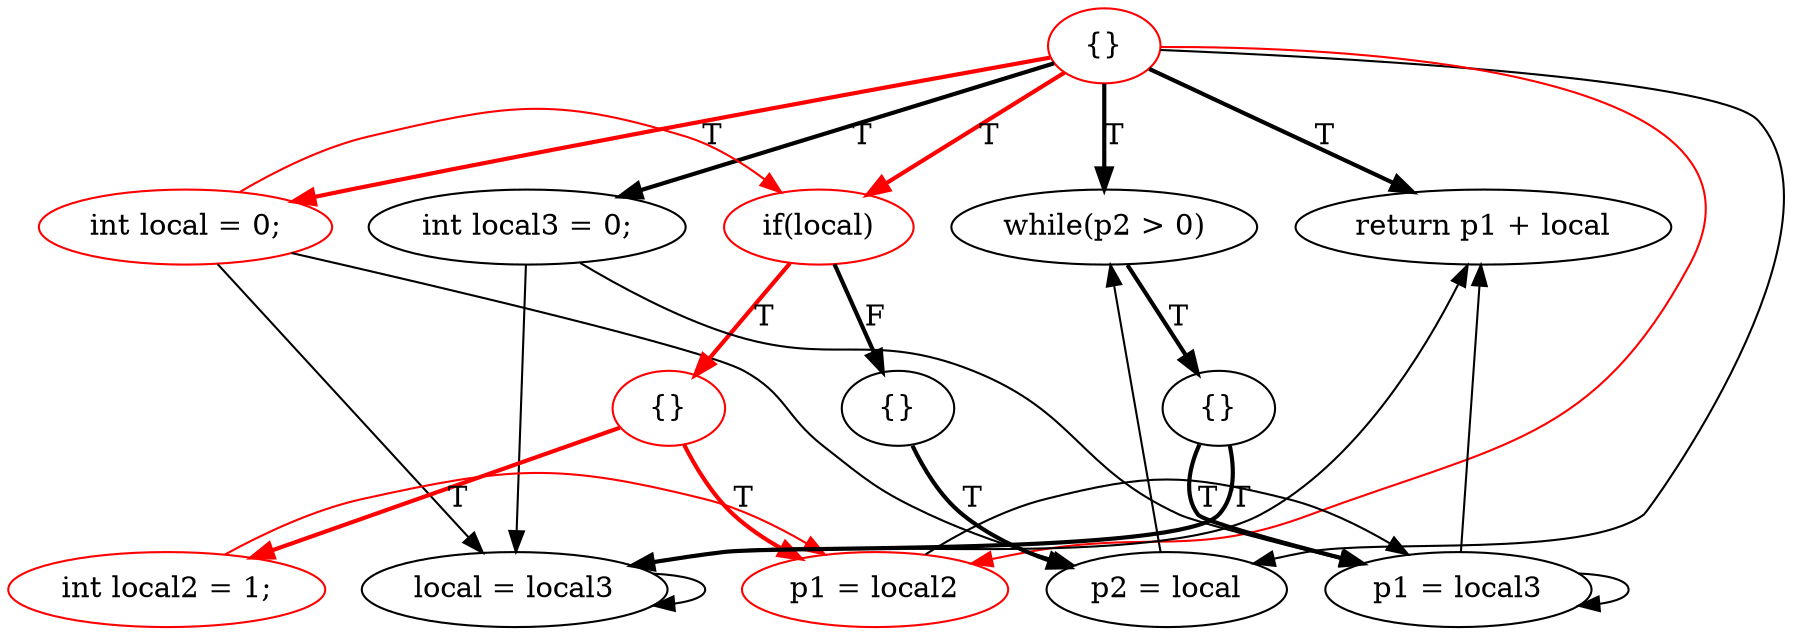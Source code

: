 digraph {
rankdir=TD;
ordering=out;
0[label="{}",color=red]; 
0 -> 1[label="T",style=bold,color=red];
1[label="int local = 0;",color=red];
1 -> 3[color=red];
1 -> 8;
1 -> 10;
0 -> 2[label="T",style=bold];
2[label="int local3 = 0;"];
2 -> 9;
2 -> 10;
0 -> 3[label="T",style=bold,color=red];
3[label="if(local)",color=red]; 
3 -> 11[label="T",style=bold,color=red];
11[label="{}",color=red]; 
11 -> 6[label="T",style=bold,color=red];
6[label="int local2 = 1;",color=red];
6 -> 7[color=red];
11 -> 7[label="T",style=bold,color=red];
7[label="p1 = local2",color=red];
7 -> 9;
3 -> 12[label="F",style=bold];
12[label="{}"]; 
12 -> 8[label="T",style=bold];
8[label="p2 = local"];
8 -> 4;
0 -> 4[label="T",style=bold];
4[label="while(p2 > 0)"]; 
4 -> 13[label="T",style=bold];
13[label="{}"]; 
13 -> 9[label="T",style=bold];
9[label="p1 = local3"];
9 -> 5;
9 -> 9;
13 -> 10[label="T",style=bold];
10[label="local = local3"];
10 -> 5;
10 -> 10;
0 -> 5[label="T",style=bold];
5[label="return p1 + local"];
0 -> 7[color=red];
0 -> 8;
{ rank=same 1 2 3 4 5 }
{ rank=same 11 12 13 }
{ rank=same 6 7 8 9 10 }

}